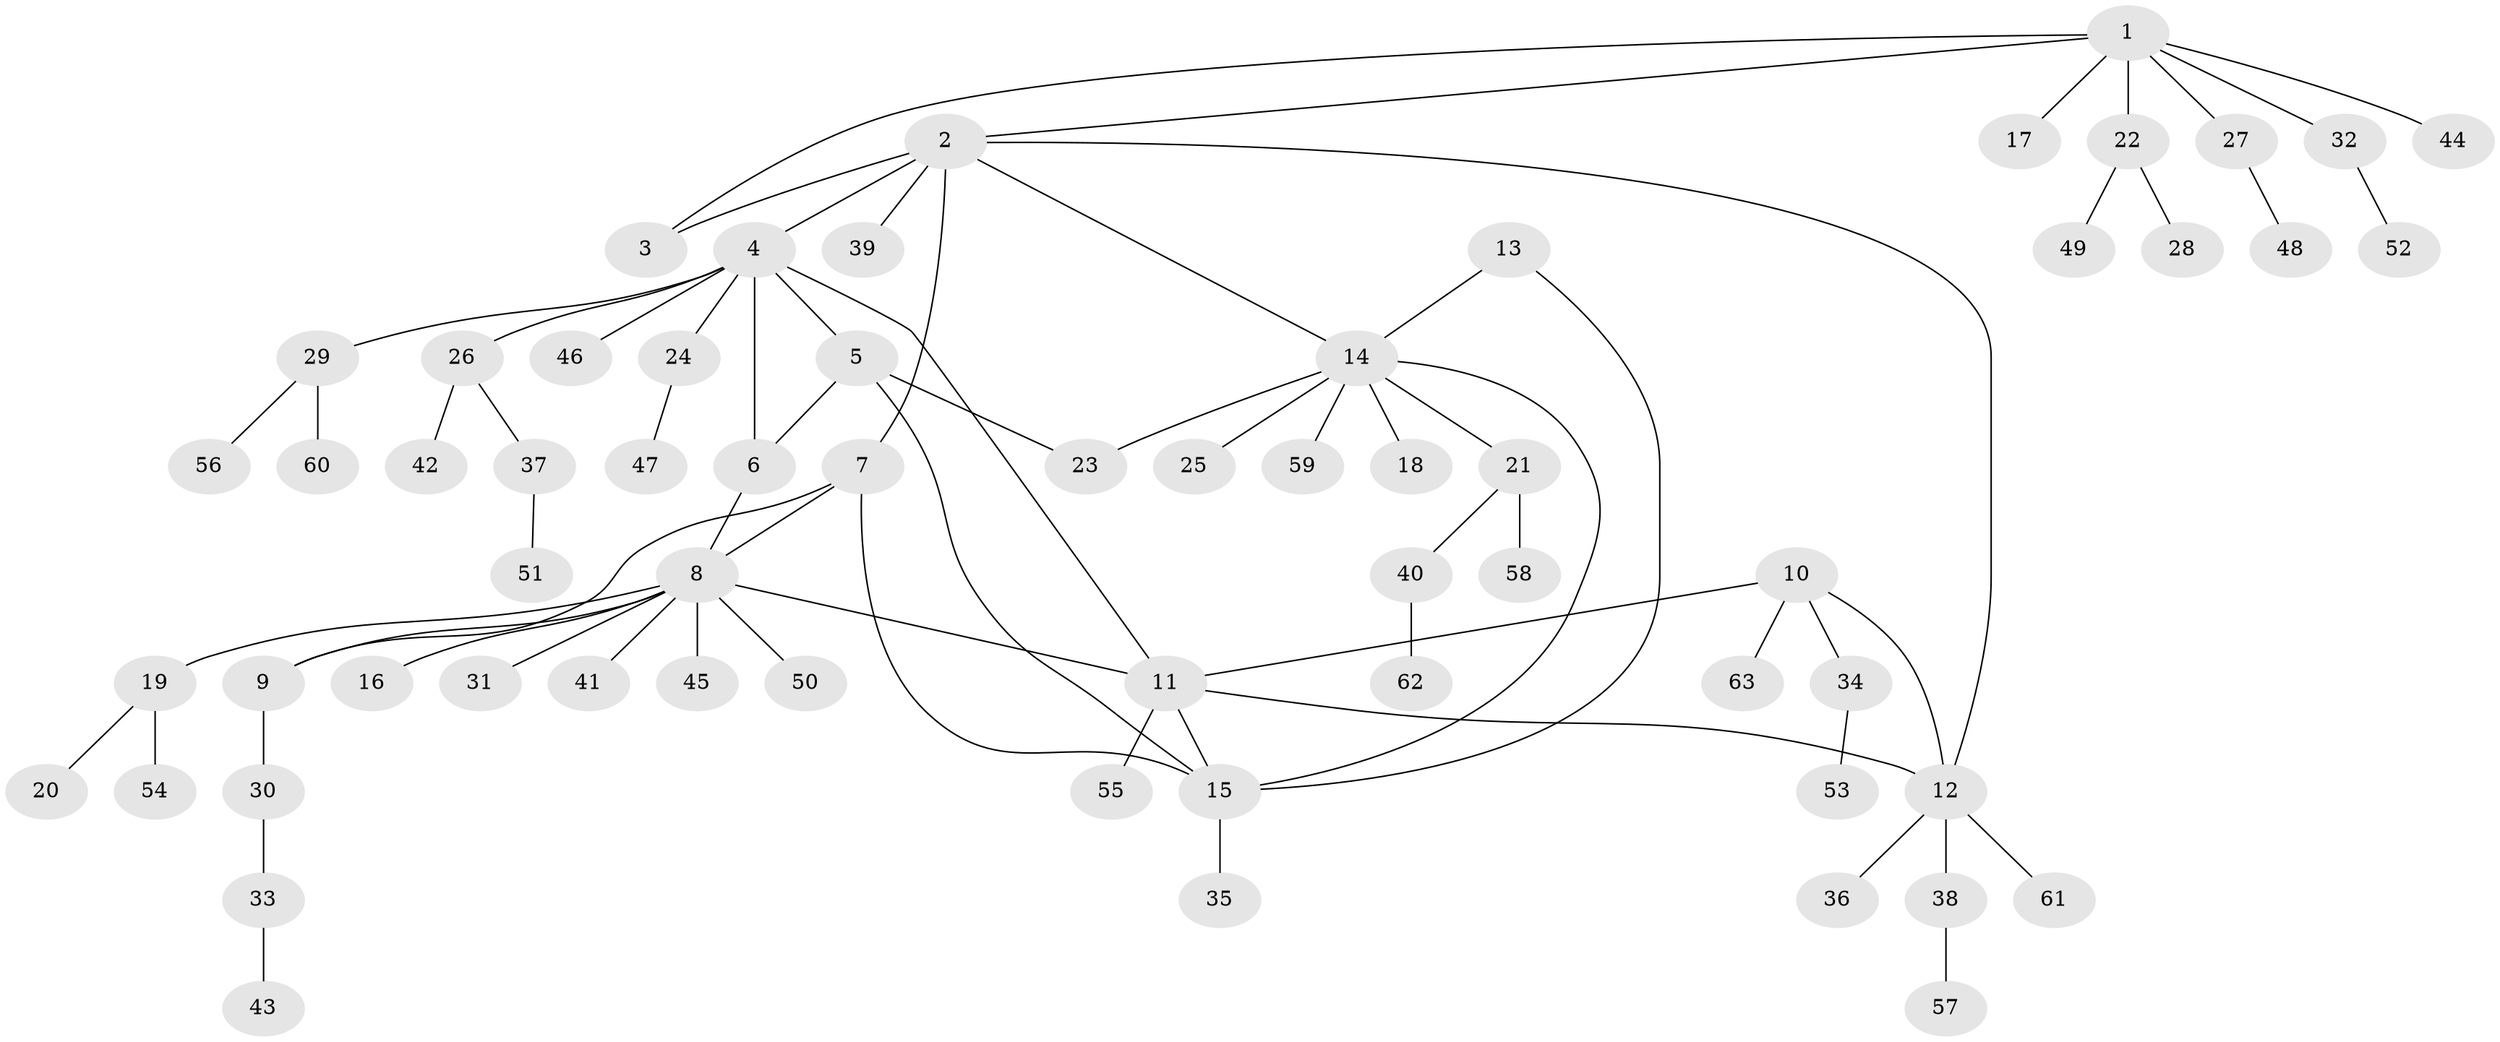 // coarse degree distribution, {5: 0.23076923076923078, 6: 0.038461538461538464, 2: 0.15384615384615385, 4: 0.11538461538461539, 3: 0.07692307692307693, 1: 0.38461538461538464}
// Generated by graph-tools (version 1.1) at 2025/52/03/04/25 22:52:10]
// undirected, 63 vertices, 74 edges
graph export_dot {
  node [color=gray90,style=filled];
  1;
  2;
  3;
  4;
  5;
  6;
  7;
  8;
  9;
  10;
  11;
  12;
  13;
  14;
  15;
  16;
  17;
  18;
  19;
  20;
  21;
  22;
  23;
  24;
  25;
  26;
  27;
  28;
  29;
  30;
  31;
  32;
  33;
  34;
  35;
  36;
  37;
  38;
  39;
  40;
  41;
  42;
  43;
  44;
  45;
  46;
  47;
  48;
  49;
  50;
  51;
  52;
  53;
  54;
  55;
  56;
  57;
  58;
  59;
  60;
  61;
  62;
  63;
  1 -- 2;
  1 -- 3;
  1 -- 17;
  1 -- 22;
  1 -- 27;
  1 -- 32;
  1 -- 44;
  2 -- 3;
  2 -- 4;
  2 -- 7;
  2 -- 12;
  2 -- 14;
  2 -- 39;
  4 -- 5;
  4 -- 6;
  4 -- 11;
  4 -- 24;
  4 -- 26;
  4 -- 29;
  4 -- 46;
  5 -- 6;
  5 -- 15;
  5 -- 23;
  6 -- 8;
  7 -- 8;
  7 -- 9;
  7 -- 15;
  8 -- 9;
  8 -- 11;
  8 -- 16;
  8 -- 19;
  8 -- 31;
  8 -- 41;
  8 -- 45;
  8 -- 50;
  9 -- 30;
  10 -- 11;
  10 -- 12;
  10 -- 34;
  10 -- 63;
  11 -- 12;
  11 -- 15;
  11 -- 55;
  12 -- 36;
  12 -- 38;
  12 -- 61;
  13 -- 14;
  13 -- 15;
  14 -- 15;
  14 -- 18;
  14 -- 21;
  14 -- 23;
  14 -- 25;
  14 -- 59;
  15 -- 35;
  19 -- 20;
  19 -- 54;
  21 -- 40;
  21 -- 58;
  22 -- 28;
  22 -- 49;
  24 -- 47;
  26 -- 37;
  26 -- 42;
  27 -- 48;
  29 -- 56;
  29 -- 60;
  30 -- 33;
  32 -- 52;
  33 -- 43;
  34 -- 53;
  37 -- 51;
  38 -- 57;
  40 -- 62;
}
